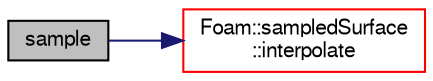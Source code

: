digraph "sample"
{
  bgcolor="transparent";
  edge [fontname="FreeSans",fontsize="10",labelfontname="FreeSans",labelfontsize="10"];
  node [fontname="FreeSans",fontsize="10",shape=record];
  rankdir="LR";
  Node964 [label="sample",height=0.2,width=0.4,color="black", fillcolor="grey75", style="filled", fontcolor="black"];
  Node964 -> Node965 [color="midnightblue",fontsize="10",style="solid",fontname="FreeSans"];
  Node965 [label="Foam::sampledSurface\l::interpolate",height=0.2,width=0.4,color="red",URL="$a29378.html#acb5e25bbcf94f482a6b194cfbde024fb",tooltip="interpolation requested for surface "];
}
